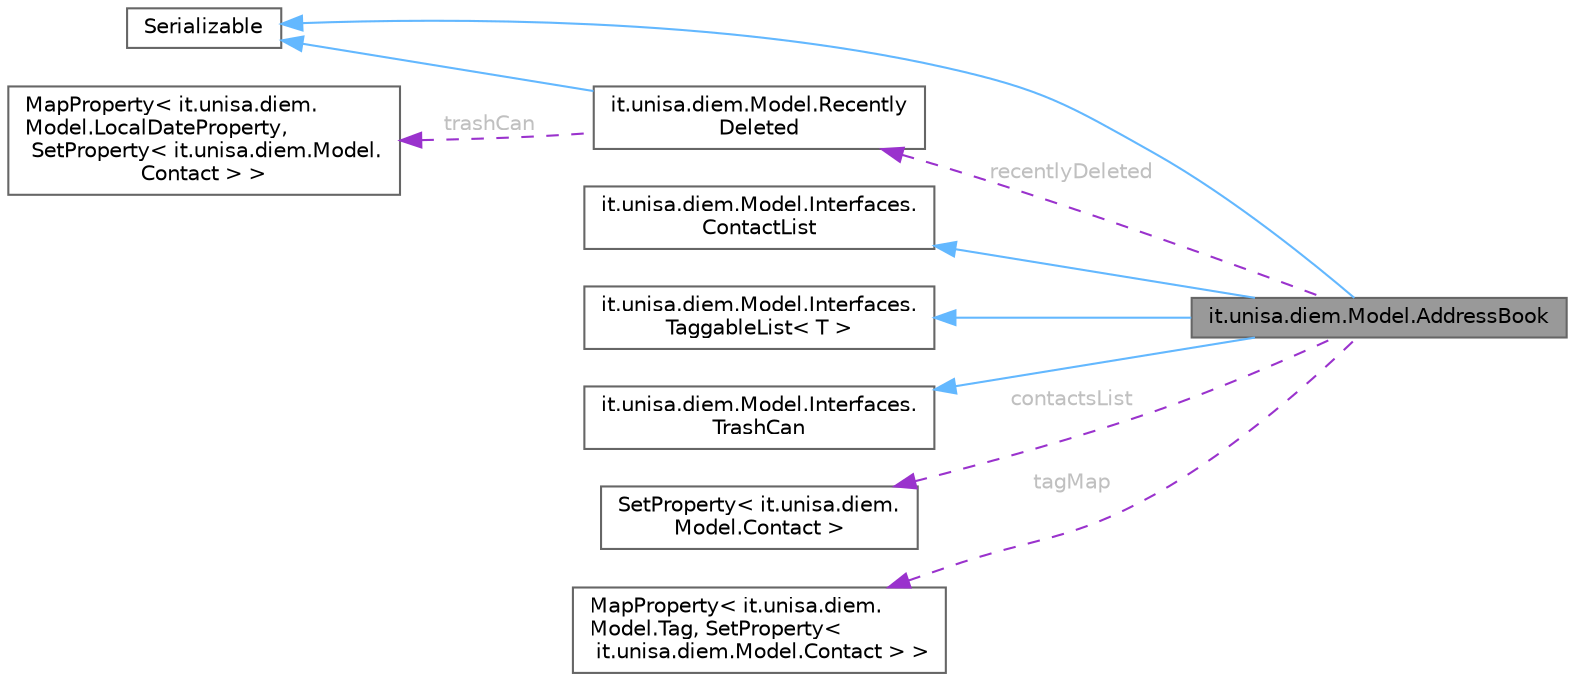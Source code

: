 digraph "it.unisa.diem.Model.AddressBook"
{
 // LATEX_PDF_SIZE
  bgcolor="transparent";
  edge [fontname=Helvetica,fontsize=10,labelfontname=Helvetica,labelfontsize=10];
  node [fontname=Helvetica,fontsize=10,shape=box,height=0.2,width=0.4];
  rankdir="LR";
  Node1 [id="Node000001",label="it.unisa.diem.Model.AddressBook",height=0.2,width=0.4,color="gray40", fillcolor="grey60", style="filled", fontcolor="black",tooltip="Main model for the address book view."];
  Node2 -> Node1 [id="edge1_Node000001_Node000002",dir="back",color="steelblue1",style="solid",tooltip=" "];
  Node2 [id="Node000002",label="Serializable",height=0.2,width=0.4,color="gray40", fillcolor="white", style="filled",tooltip=" "];
  Node3 -> Node1 [id="edge2_Node000001_Node000003",dir="back",color="steelblue1",style="solid",tooltip=" "];
  Node3 [id="Node000003",label="it.unisa.diem.Model.Interfaces.\lContactList",height=0.2,width=0.4,color="gray40", fillcolor="white", style="filled",URL="$interfaceit_1_1unisa_1_1diem_1_1Model_1_1Interfaces_1_1ContactList.html",tooltip="Interface that grants methods for the management of a list of Contacts mantained in alphanumerical or..."];
  Node4 -> Node1 [id="edge3_Node000001_Node000004",dir="back",color="steelblue1",style="solid",tooltip=" "];
  Node4 [id="Node000004",label="it.unisa.diem.Model.Interfaces.\lTaggableList\< T \>",height=0.2,width=0.4,color="gray40", fillcolor="white", style="filled",URL="$interfaceit_1_1unisa_1_1diem_1_1Model_1_1Interfaces_1_1TaggableList.html",tooltip="Interface that grants methods to manage a set of Tags, each associated with a set of Taggable element..."];
  Node5 -> Node1 [id="edge4_Node000001_Node000005",dir="back",color="steelblue1",style="solid",tooltip=" "];
  Node5 [id="Node000005",label="it.unisa.diem.Model.Interfaces.\lTrashCan",height=0.2,width=0.4,color="gray40", fillcolor="white", style="filled",URL="$interfaceit_1_1unisa_1_1diem_1_1Model_1_1Interfaces_1_1TrashCan.html",tooltip="Interface that grants methods for the management of a list of recently deleted contacts."];
  Node6 -> Node1 [id="edge5_Node000001_Node000006",dir="back",color="darkorchid3",style="dashed",tooltip=" ",label=" contactsList",fontcolor="grey" ];
  Node6 [id="Node000006",label="SetProperty\< it.unisa.diem.\lModel.Contact \>",height=0.2,width=0.4,color="gray40", fillcolor="white", style="filled",tooltip=" "];
  Node7 -> Node1 [id="edge6_Node000001_Node000007",dir="back",color="darkorchid3",style="dashed",tooltip=" ",label=" tagMap",fontcolor="grey" ];
  Node7 [id="Node000007",label="MapProperty\< it.unisa.diem.\lModel.Tag, SetProperty\<\l it.unisa.diem.Model.Contact \> \>",height=0.2,width=0.4,color="gray40", fillcolor="white", style="filled",tooltip=" "];
  Node8 -> Node1 [id="edge7_Node000001_Node000008",dir="back",color="darkorchid3",style="dashed",tooltip=" ",label=" recentlyDeleted",fontcolor="grey" ];
  Node8 [id="Node000008",label="it.unisa.diem.Model.Recently\lDeleted",height=0.2,width=0.4,color="gray40", fillcolor="white", style="filled",URL="$classit_1_1unisa_1_1diem_1_1Model_1_1RecentlyDeleted.html",tooltip="Represents a trash can with Contacts deleted less than RETENTION_PERIOD_DAYS days from a ContactList."];
  Node2 -> Node8 [id="edge8_Node000008_Node000002",dir="back",color="steelblue1",style="solid",tooltip=" "];
  Node9 -> Node8 [id="edge9_Node000008_Node000009",dir="back",color="darkorchid3",style="dashed",tooltip=" ",label=" trashCan",fontcolor="grey" ];
  Node9 [id="Node000009",label="MapProperty\< it.unisa.diem.\lModel.LocalDateProperty,\l SetProperty\< it.unisa.diem.Model.\lContact \> \>",height=0.2,width=0.4,color="gray40", fillcolor="white", style="filled",tooltip=" "];
}
